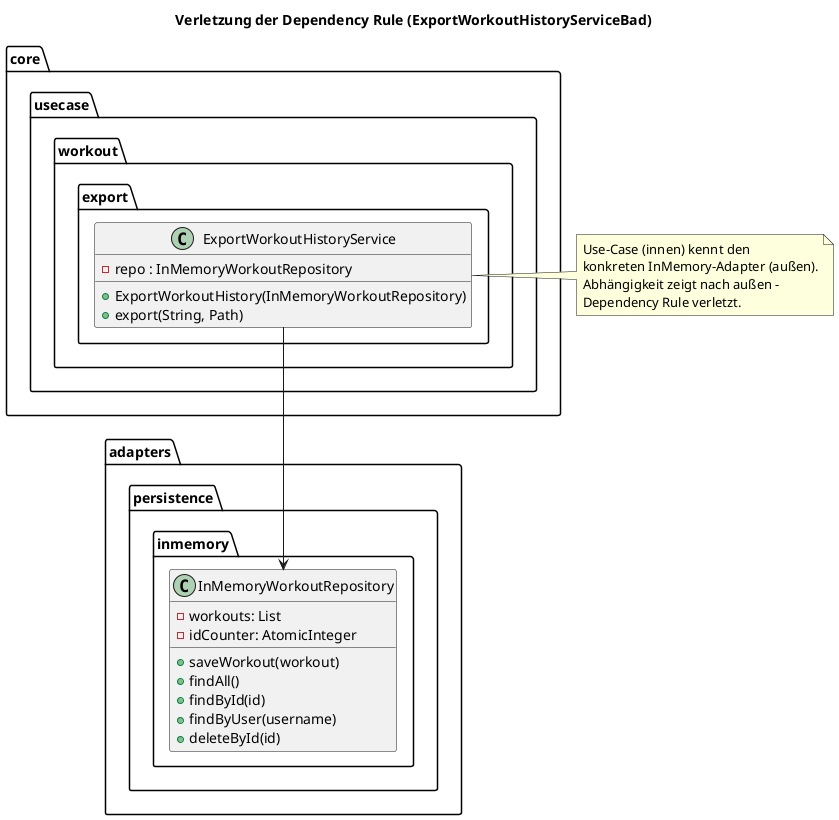 @startuml
title Verletzung der Dependency Rule (ExportWorkoutHistoryServiceBad)

' ======= Schichtendarstellung =======
    class core.usecase.workout.export.ExportWorkoutHistoryService{
    - repo : InMemoryWorkoutRepository
    + ExportWorkoutHistory(InMemoryWorkoutRepository)
    + export(String, Path)

}

 package "adapters.persistence.inmemory" {
     class InMemoryWorkoutRepository {
         - workouts: List
         - idCounter: AtomicInteger
         + saveWorkout(workout)
         + findAll()
         + findById(id)
         + findByUser(username)
         + deleteById(id)
     }
 }

/' === Regelwidrige Abhängigkeit === '/
ExportWorkoutHistoryService--> InMemoryWorkoutRepository

note right of ExportWorkoutHistoryService
  Use-Case (innen) kennt den
  konkreten InMemory-Adapter (außen).
  Abhängigkeit zeigt nach außen –
  Dependency Rule verletzt.
end note
@enduml